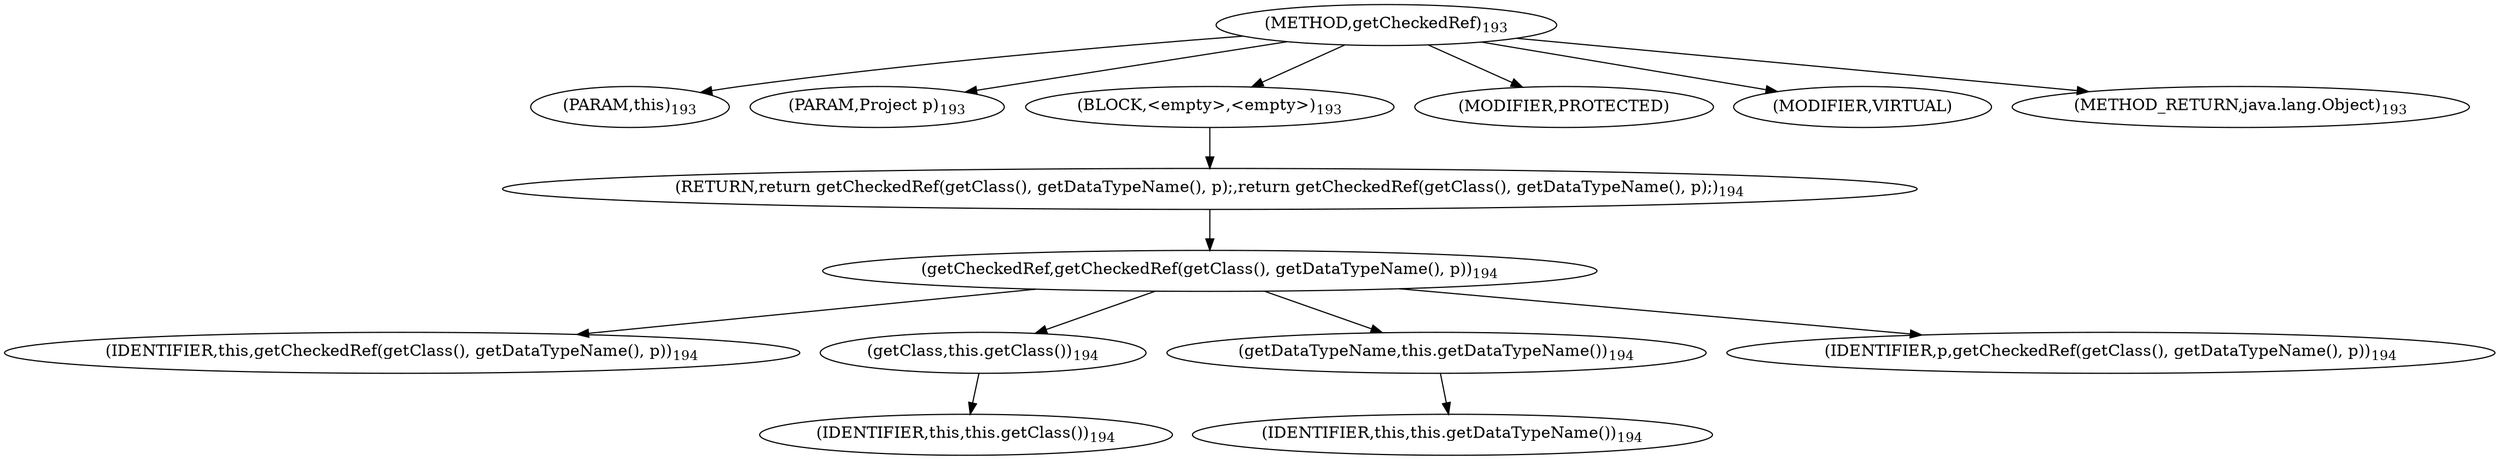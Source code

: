 digraph "getCheckedRef" {  
"223" [label = <(METHOD,getCheckedRef)<SUB>193</SUB>> ]
"22" [label = <(PARAM,this)<SUB>193</SUB>> ]
"224" [label = <(PARAM,Project p)<SUB>193</SUB>> ]
"225" [label = <(BLOCK,&lt;empty&gt;,&lt;empty&gt;)<SUB>193</SUB>> ]
"226" [label = <(RETURN,return getCheckedRef(getClass(), getDataTypeName(), p);,return getCheckedRef(getClass(), getDataTypeName(), p);)<SUB>194</SUB>> ]
"227" [label = <(getCheckedRef,getCheckedRef(getClass(), getDataTypeName(), p))<SUB>194</SUB>> ]
"24" [label = <(IDENTIFIER,this,getCheckedRef(getClass(), getDataTypeName(), p))<SUB>194</SUB>> ]
"228" [label = <(getClass,this.getClass())<SUB>194</SUB>> ]
"21" [label = <(IDENTIFIER,this,this.getClass())<SUB>194</SUB>> ]
"229" [label = <(getDataTypeName,this.getDataTypeName())<SUB>194</SUB>> ]
"23" [label = <(IDENTIFIER,this,this.getDataTypeName())<SUB>194</SUB>> ]
"230" [label = <(IDENTIFIER,p,getCheckedRef(getClass(), getDataTypeName(), p))<SUB>194</SUB>> ]
"231" [label = <(MODIFIER,PROTECTED)> ]
"232" [label = <(MODIFIER,VIRTUAL)> ]
"233" [label = <(METHOD_RETURN,java.lang.Object)<SUB>193</SUB>> ]
  "223" -> "22" 
  "223" -> "224" 
  "223" -> "225" 
  "223" -> "231" 
  "223" -> "232" 
  "223" -> "233" 
  "225" -> "226" 
  "226" -> "227" 
  "227" -> "24" 
  "227" -> "228" 
  "227" -> "229" 
  "227" -> "230" 
  "228" -> "21" 
  "229" -> "23" 
}
